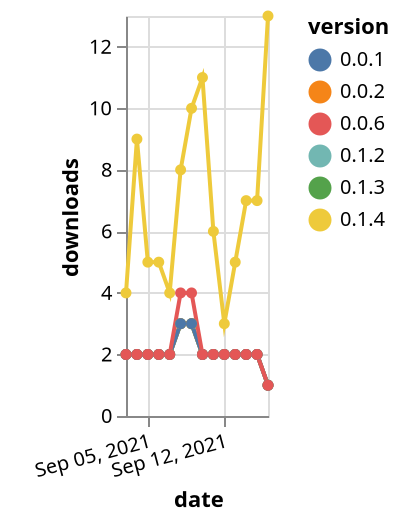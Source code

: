 {"$schema": "https://vega.github.io/schema/vega-lite/v5.json", "description": "A simple bar chart with embedded data.", "data": {"values": [{"date": "2021-09-03", "total": 2491, "delta": 2, "version": "0.1.3"}, {"date": "2021-09-04", "total": 2493, "delta": 2, "version": "0.1.3"}, {"date": "2021-09-05", "total": 2495, "delta": 2, "version": "0.1.3"}, {"date": "2021-09-06", "total": 2497, "delta": 2, "version": "0.1.3"}, {"date": "2021-09-07", "total": 2499, "delta": 2, "version": "0.1.3"}, {"date": "2021-09-08", "total": 2502, "delta": 3, "version": "0.1.3"}, {"date": "2021-09-09", "total": 2505, "delta": 3, "version": "0.1.3"}, {"date": "2021-09-10", "total": 2507, "delta": 2, "version": "0.1.3"}, {"date": "2021-09-11", "total": 2509, "delta": 2, "version": "0.1.3"}, {"date": "2021-09-12", "total": 2511, "delta": 2, "version": "0.1.3"}, {"date": "2021-09-13", "total": 2513, "delta": 2, "version": "0.1.3"}, {"date": "2021-09-14", "total": 2515, "delta": 2, "version": "0.1.3"}, {"date": "2021-09-15", "total": 2517, "delta": 2, "version": "0.1.3"}, {"date": "2021-09-16", "total": 2518, "delta": 1, "version": "0.1.3"}, {"date": "2021-09-03", "total": 1551, "delta": 2, "version": "0.1.2"}, {"date": "2021-09-04", "total": 1553, "delta": 2, "version": "0.1.2"}, {"date": "2021-09-05", "total": 1555, "delta": 2, "version": "0.1.2"}, {"date": "2021-09-06", "total": 1557, "delta": 2, "version": "0.1.2"}, {"date": "2021-09-07", "total": 1559, "delta": 2, "version": "0.1.2"}, {"date": "2021-09-08", "total": 1562, "delta": 3, "version": "0.1.2"}, {"date": "2021-09-09", "total": 1565, "delta": 3, "version": "0.1.2"}, {"date": "2021-09-10", "total": 1567, "delta": 2, "version": "0.1.2"}, {"date": "2021-09-11", "total": 1569, "delta": 2, "version": "0.1.2"}, {"date": "2021-09-12", "total": 1571, "delta": 2, "version": "0.1.2"}, {"date": "2021-09-13", "total": 1573, "delta": 2, "version": "0.1.2"}, {"date": "2021-09-14", "total": 1575, "delta": 2, "version": "0.1.2"}, {"date": "2021-09-15", "total": 1577, "delta": 2, "version": "0.1.2"}, {"date": "2021-09-16", "total": 1578, "delta": 1, "version": "0.1.2"}, {"date": "2021-09-03", "total": 6076, "delta": 2, "version": "0.0.2"}, {"date": "2021-09-04", "total": 6078, "delta": 2, "version": "0.0.2"}, {"date": "2021-09-05", "total": 6080, "delta": 2, "version": "0.0.2"}, {"date": "2021-09-06", "total": 6082, "delta": 2, "version": "0.0.2"}, {"date": "2021-09-07", "total": 6084, "delta": 2, "version": "0.0.2"}, {"date": "2021-09-08", "total": 6087, "delta": 3, "version": "0.0.2"}, {"date": "2021-09-09", "total": 6090, "delta": 3, "version": "0.0.2"}, {"date": "2021-09-10", "total": 6092, "delta": 2, "version": "0.0.2"}, {"date": "2021-09-11", "total": 6094, "delta": 2, "version": "0.0.2"}, {"date": "2021-09-12", "total": 6096, "delta": 2, "version": "0.0.2"}, {"date": "2021-09-13", "total": 6098, "delta": 2, "version": "0.0.2"}, {"date": "2021-09-14", "total": 6100, "delta": 2, "version": "0.0.2"}, {"date": "2021-09-15", "total": 6102, "delta": 2, "version": "0.0.2"}, {"date": "2021-09-16", "total": 6103, "delta": 1, "version": "0.0.2"}, {"date": "2021-09-03", "total": 2664, "delta": 2, "version": "0.0.1"}, {"date": "2021-09-04", "total": 2666, "delta": 2, "version": "0.0.1"}, {"date": "2021-09-05", "total": 2668, "delta": 2, "version": "0.0.1"}, {"date": "2021-09-06", "total": 2670, "delta": 2, "version": "0.0.1"}, {"date": "2021-09-07", "total": 2672, "delta": 2, "version": "0.0.1"}, {"date": "2021-09-08", "total": 2675, "delta": 3, "version": "0.0.1"}, {"date": "2021-09-09", "total": 2678, "delta": 3, "version": "0.0.1"}, {"date": "2021-09-10", "total": 2680, "delta": 2, "version": "0.0.1"}, {"date": "2021-09-11", "total": 2682, "delta": 2, "version": "0.0.1"}, {"date": "2021-09-12", "total": 2684, "delta": 2, "version": "0.0.1"}, {"date": "2021-09-13", "total": 2686, "delta": 2, "version": "0.0.1"}, {"date": "2021-09-14", "total": 2688, "delta": 2, "version": "0.0.1"}, {"date": "2021-09-15", "total": 2690, "delta": 2, "version": "0.0.1"}, {"date": "2021-09-16", "total": 2691, "delta": 1, "version": "0.0.1"}, {"date": "2021-09-03", "total": 4836, "delta": 4, "version": "0.1.4"}, {"date": "2021-09-04", "total": 4845, "delta": 9, "version": "0.1.4"}, {"date": "2021-09-05", "total": 4850, "delta": 5, "version": "0.1.4"}, {"date": "2021-09-06", "total": 4855, "delta": 5, "version": "0.1.4"}, {"date": "2021-09-07", "total": 4859, "delta": 4, "version": "0.1.4"}, {"date": "2021-09-08", "total": 4867, "delta": 8, "version": "0.1.4"}, {"date": "2021-09-09", "total": 4877, "delta": 10, "version": "0.1.4"}, {"date": "2021-09-10", "total": 4888, "delta": 11, "version": "0.1.4"}, {"date": "2021-09-11", "total": 4894, "delta": 6, "version": "0.1.4"}, {"date": "2021-09-12", "total": 4897, "delta": 3, "version": "0.1.4"}, {"date": "2021-09-13", "total": 4902, "delta": 5, "version": "0.1.4"}, {"date": "2021-09-14", "total": 4909, "delta": 7, "version": "0.1.4"}, {"date": "2021-09-15", "total": 4916, "delta": 7, "version": "0.1.4"}, {"date": "2021-09-16", "total": 4929, "delta": 13, "version": "0.1.4"}, {"date": "2021-09-03", "total": 9839, "delta": 2, "version": "0.0.6"}, {"date": "2021-09-04", "total": 9841, "delta": 2, "version": "0.0.6"}, {"date": "2021-09-05", "total": 9843, "delta": 2, "version": "0.0.6"}, {"date": "2021-09-06", "total": 9845, "delta": 2, "version": "0.0.6"}, {"date": "2021-09-07", "total": 9847, "delta": 2, "version": "0.0.6"}, {"date": "2021-09-08", "total": 9851, "delta": 4, "version": "0.0.6"}, {"date": "2021-09-09", "total": 9855, "delta": 4, "version": "0.0.6"}, {"date": "2021-09-10", "total": 9857, "delta": 2, "version": "0.0.6"}, {"date": "2021-09-11", "total": 9859, "delta": 2, "version": "0.0.6"}, {"date": "2021-09-12", "total": 9861, "delta": 2, "version": "0.0.6"}, {"date": "2021-09-13", "total": 9863, "delta": 2, "version": "0.0.6"}, {"date": "2021-09-14", "total": 9865, "delta": 2, "version": "0.0.6"}, {"date": "2021-09-15", "total": 9867, "delta": 2, "version": "0.0.6"}, {"date": "2021-09-16", "total": 9868, "delta": 1, "version": "0.0.6"}]}, "width": "container", "mark": {"type": "line", "point": {"filled": true}}, "encoding": {"x": {"field": "date", "type": "temporal", "timeUnit": "yearmonthdate", "title": "date", "axis": {"labelAngle": -15}}, "y": {"field": "delta", "type": "quantitative", "title": "downloads"}, "color": {"field": "version", "type": "nominal"}, "tooltip": {"field": "delta"}}}